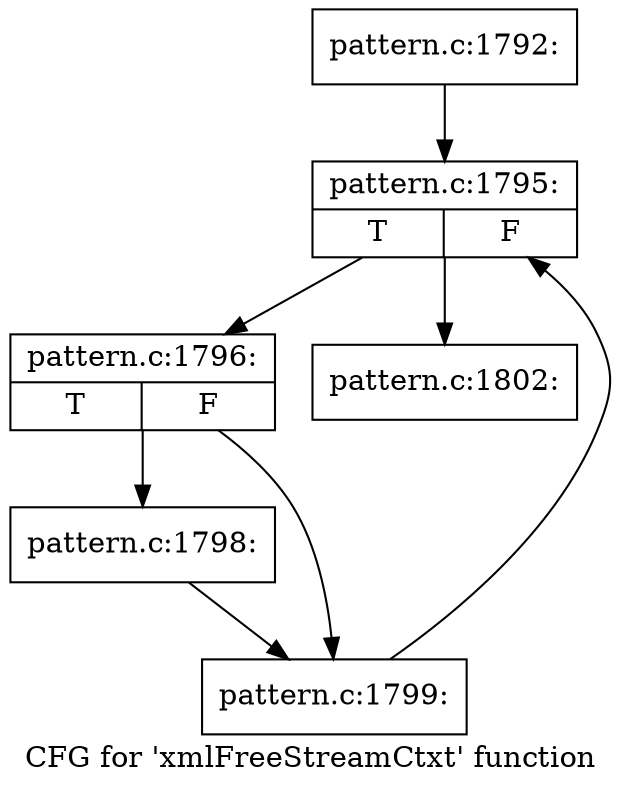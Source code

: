 digraph "CFG for 'xmlFreeStreamCtxt' function" {
	label="CFG for 'xmlFreeStreamCtxt' function";

	Node0x55c8a10acbc0 [shape=record,label="{pattern.c:1792:}"];
	Node0x55c8a10acbc0 -> Node0x55c8a10097d0;
	Node0x55c8a10097d0 [shape=record,label="{pattern.c:1795:|{<s0>T|<s1>F}}"];
	Node0x55c8a10097d0 -> Node0x55c8a10ec280;
	Node0x55c8a10097d0 -> Node0x55c8a10ec070;
	Node0x55c8a10ec280 [shape=record,label="{pattern.c:1796:|{<s0>T|<s1>F}}"];
	Node0x55c8a10ec280 -> Node0x55c8a10ec550;
	Node0x55c8a10ec280 -> Node0x55c8a10ec5a0;
	Node0x55c8a10ec550 [shape=record,label="{pattern.c:1798:}"];
	Node0x55c8a10ec550 -> Node0x55c8a10ec5a0;
	Node0x55c8a10ec5a0 [shape=record,label="{pattern.c:1799:}"];
	Node0x55c8a10ec5a0 -> Node0x55c8a10097d0;
	Node0x55c8a10ec070 [shape=record,label="{pattern.c:1802:}"];
}
